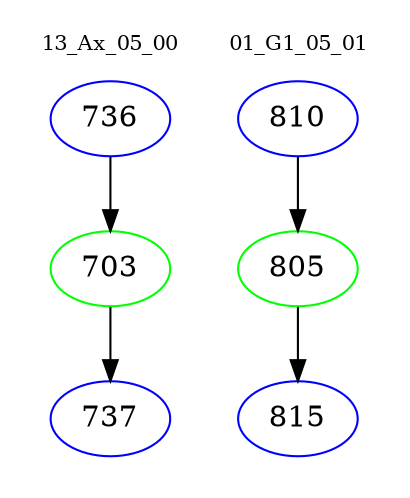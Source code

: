digraph{
subgraph cluster_0 {
color = white
label = "13_Ax_05_00";
fontsize=10;
T0_736 [label="736", color="blue"]
T0_736 -> T0_703 [color="black"]
T0_703 [label="703", color="green"]
T0_703 -> T0_737 [color="black"]
T0_737 [label="737", color="blue"]
}
subgraph cluster_1 {
color = white
label = "01_G1_05_01";
fontsize=10;
T1_810 [label="810", color="blue"]
T1_810 -> T1_805 [color="black"]
T1_805 [label="805", color="green"]
T1_805 -> T1_815 [color="black"]
T1_815 [label="815", color="blue"]
}
}

